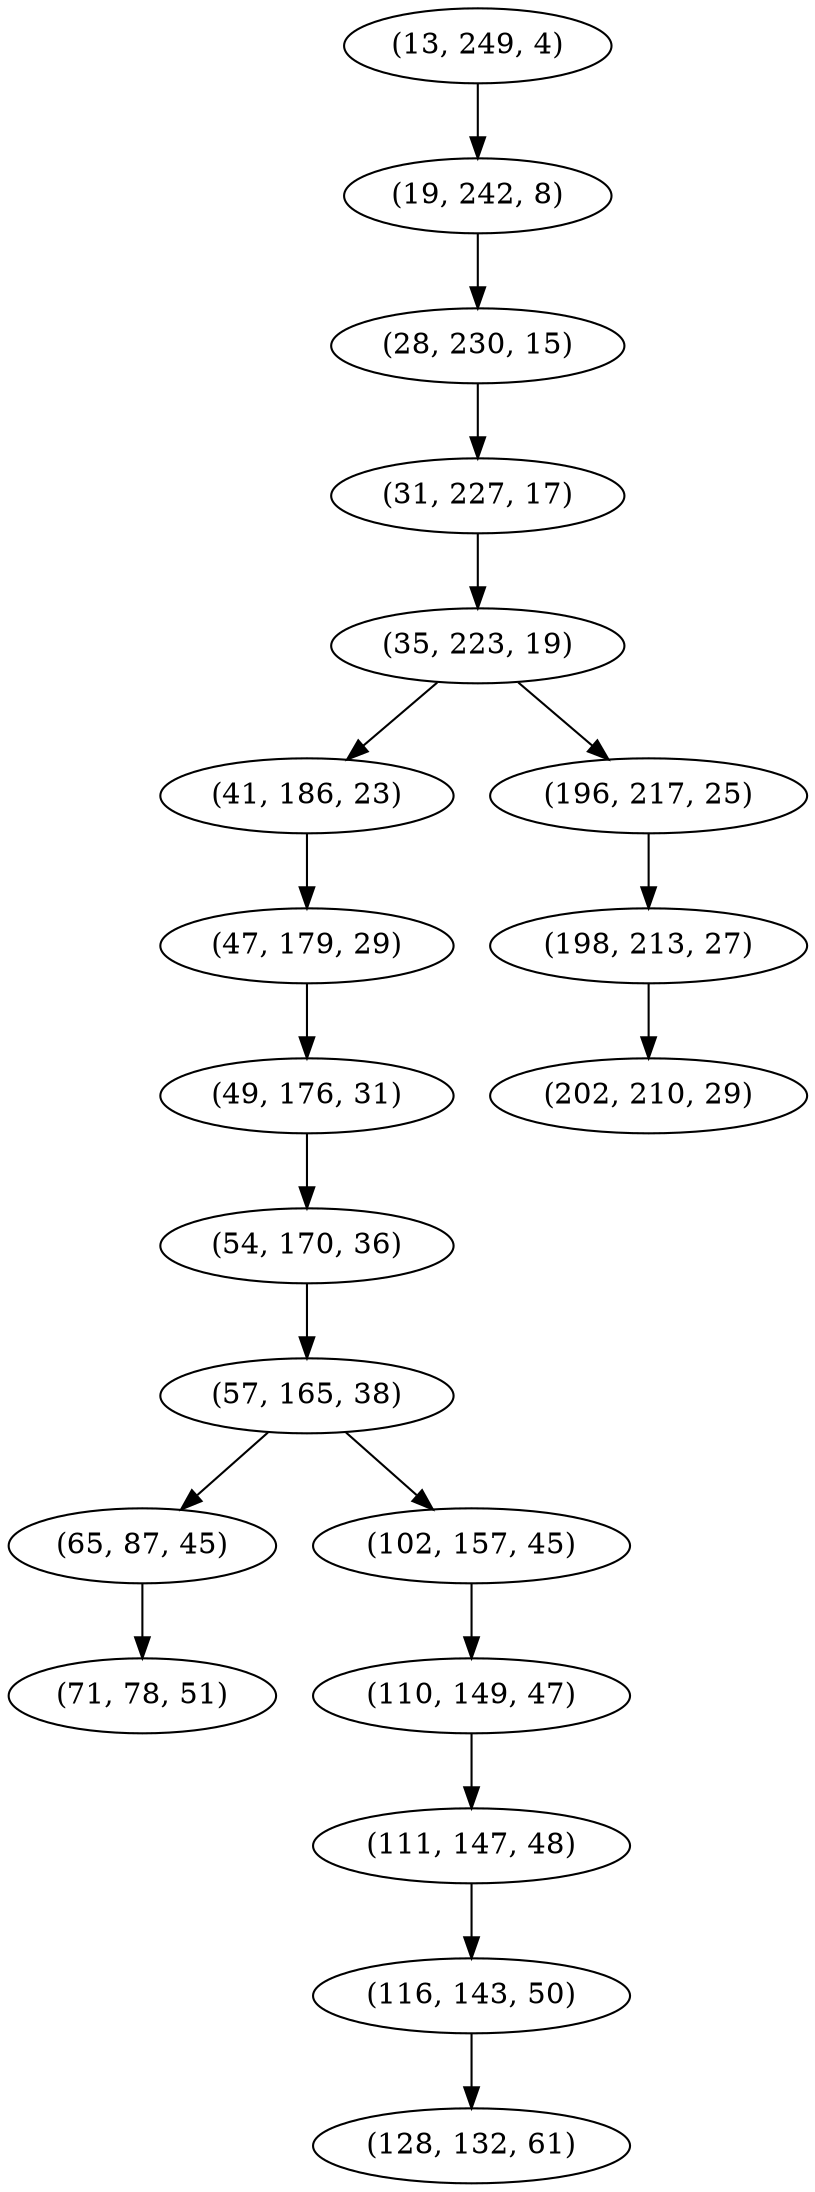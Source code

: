 digraph tree {
    "(13, 249, 4)";
    "(19, 242, 8)";
    "(28, 230, 15)";
    "(31, 227, 17)";
    "(35, 223, 19)";
    "(41, 186, 23)";
    "(47, 179, 29)";
    "(49, 176, 31)";
    "(54, 170, 36)";
    "(57, 165, 38)";
    "(65, 87, 45)";
    "(71, 78, 51)";
    "(102, 157, 45)";
    "(110, 149, 47)";
    "(111, 147, 48)";
    "(116, 143, 50)";
    "(128, 132, 61)";
    "(196, 217, 25)";
    "(198, 213, 27)";
    "(202, 210, 29)";
    "(13, 249, 4)" -> "(19, 242, 8)";
    "(19, 242, 8)" -> "(28, 230, 15)";
    "(28, 230, 15)" -> "(31, 227, 17)";
    "(31, 227, 17)" -> "(35, 223, 19)";
    "(35, 223, 19)" -> "(41, 186, 23)";
    "(35, 223, 19)" -> "(196, 217, 25)";
    "(41, 186, 23)" -> "(47, 179, 29)";
    "(47, 179, 29)" -> "(49, 176, 31)";
    "(49, 176, 31)" -> "(54, 170, 36)";
    "(54, 170, 36)" -> "(57, 165, 38)";
    "(57, 165, 38)" -> "(65, 87, 45)";
    "(57, 165, 38)" -> "(102, 157, 45)";
    "(65, 87, 45)" -> "(71, 78, 51)";
    "(102, 157, 45)" -> "(110, 149, 47)";
    "(110, 149, 47)" -> "(111, 147, 48)";
    "(111, 147, 48)" -> "(116, 143, 50)";
    "(116, 143, 50)" -> "(128, 132, 61)";
    "(196, 217, 25)" -> "(198, 213, 27)";
    "(198, 213, 27)" -> "(202, 210, 29)";
}
